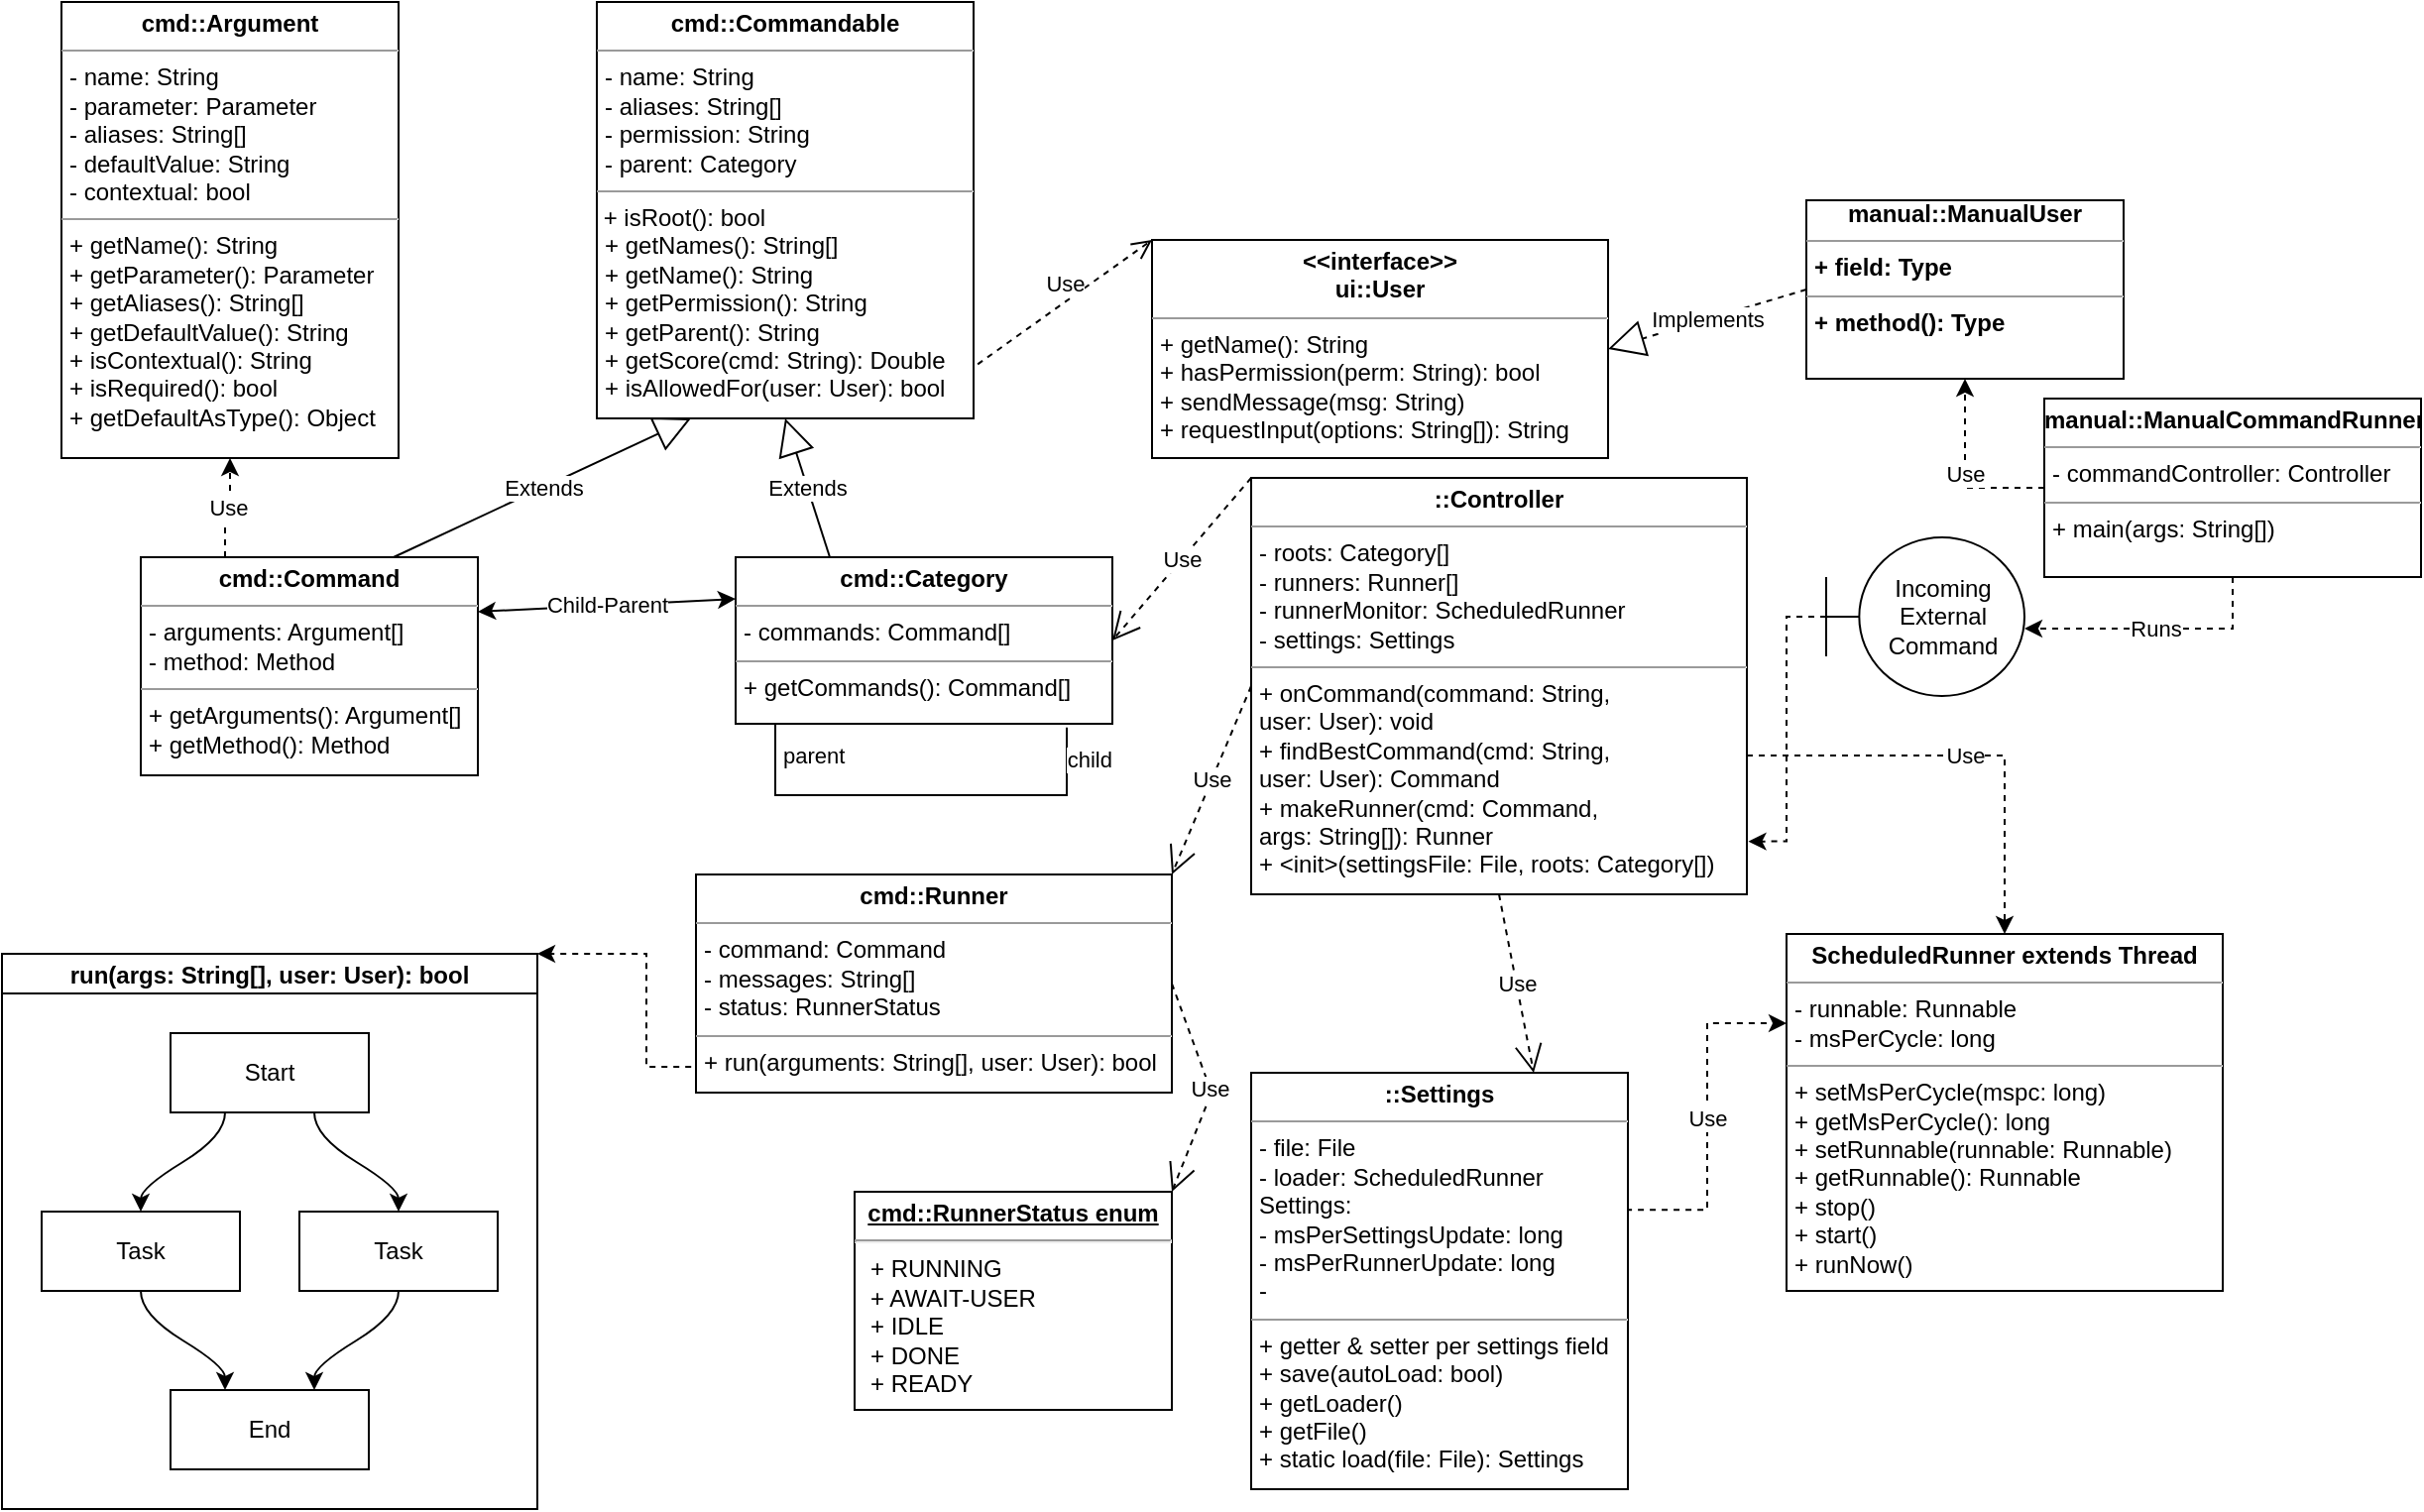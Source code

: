 <mxfile version="16.4.5" type="github">
  <diagram id="C5RBs43oDa-KdzZeNtuy" name="Page-1">
    <mxGraphModel dx="1422" dy="791" grid="1" gridSize="10" guides="1" tooltips="1" connect="1" arrows="1" fold="1" page="1" pageScale="1" pageWidth="827" pageHeight="1169" math="0" shadow="0">
      <root>
        <mxCell id="WIyWlLk6GJQsqaUBKTNV-0" />
        <mxCell id="WIyWlLk6GJQsqaUBKTNV-1" parent="WIyWlLk6GJQsqaUBKTNV-0" />
        <mxCell id="hgHn73dwUc-wctVB-FCh-53" value="&lt;p style=&quot;margin: 0px ; margin-top: 4px ; text-align: center&quot;&gt;&lt;b&gt;cmd::Commandable&lt;/b&gt;&lt;br&gt;&lt;/p&gt;&lt;hr size=&quot;1&quot;&gt;&lt;p style=&quot;margin: 0px ; margin-left: 4px&quot;&gt;- name: String&lt;br&gt;- aliases: String[]&lt;/p&gt;&lt;p style=&quot;margin: 0px ; margin-left: 4px&quot;&gt;- permission: String&lt;/p&gt;&lt;p style=&quot;margin: 0px ; margin-left: 4px&quot;&gt;- parent: Category&lt;br&gt;&lt;/p&gt;&lt;hr size=&quot;1&quot;&gt;&amp;nbsp;+ isRoot(): bool&lt;br&gt;&lt;p style=&quot;margin: 0px ; margin-left: 4px&quot;&gt;+ getNames(): String[]&lt;br&gt;+ getName(): String&lt;/p&gt;&lt;p style=&quot;margin: 0px ; margin-left: 4px&quot;&gt;+ getPermission(): String&lt;/p&gt;&lt;p style=&quot;margin: 0px ; margin-left: 4px&quot;&gt;+ getParent(): String&lt;br&gt;+ getScore(cmd: String): Double&lt;br&gt;&lt;/p&gt;&lt;p style=&quot;margin: 0px ; margin-left: 4px&quot;&gt;+ isAllowedFor(user: User): bool&lt;/p&gt;" style="verticalAlign=top;align=left;overflow=fill;fontSize=12;fontFamily=Helvetica;html=1;" parent="WIyWlLk6GJQsqaUBKTNV-1" vertex="1">
          <mxGeometry x="310" width="190" height="210" as="geometry" />
        </mxCell>
        <mxCell id="hgHn73dwUc-wctVB-FCh-59" value="&lt;p style=&quot;margin: 0px ; margin-top: 4px ; text-align: center&quot;&gt;&lt;b&gt;&amp;lt;&amp;lt;interface&amp;gt;&amp;gt;&lt;br&gt;ui::User&lt;/b&gt;&lt;/p&gt;&lt;hr size=&quot;1&quot;&gt;&lt;p style=&quot;margin: 0px ; margin-left: 4px&quot;&gt;+ getName(): String&lt;/p&gt;&lt;p style=&quot;margin: 0px ; margin-left: 4px&quot;&gt;+ hasPermission(perm: String): bool&lt;br&gt;+ sendMessage(msg: String)&lt;br&gt;+ requestInput(options: String[]): String&lt;/p&gt;" style="verticalAlign=top;align=left;overflow=fill;fontSize=12;fontFamily=Helvetica;html=1;" parent="WIyWlLk6GJQsqaUBKTNV-1" vertex="1">
          <mxGeometry x="590" y="120" width="230" height="110" as="geometry" />
        </mxCell>
        <mxCell id="hgHn73dwUc-wctVB-FCh-63" value="Use" style="edgeStyle=orthogonalEdgeStyle;rounded=0;orthogonalLoop=1;jettySize=auto;html=1;entryX=0.5;entryY=1;entryDx=0;entryDy=0;exitX=0.25;exitY=0;exitDx=0;exitDy=0;dashed=1;" parent="WIyWlLk6GJQsqaUBKTNV-1" source="hgHn73dwUc-wctVB-FCh-62" target="hgHn73dwUc-wctVB-FCh-67" edge="1">
          <mxGeometry relative="1" as="geometry">
            <mxPoint x="60" y="200" as="targetPoint" />
          </mxGeometry>
        </mxCell>
        <mxCell id="hgHn73dwUc-wctVB-FCh-62" value="&lt;p style=&quot;margin: 0px ; margin-top: 4px ; text-align: center&quot;&gt;&lt;b&gt;cmd::Command&lt;/b&gt;&lt;/p&gt;&lt;hr size=&quot;1&quot;&gt;&lt;p style=&quot;margin: 0px ; margin-left: 4px&quot;&gt;- arguments: Argument[]&lt;br&gt;- method: Method&lt;br&gt;&lt;/p&gt;&lt;hr size=&quot;1&quot;&gt;&lt;p style=&quot;margin: 0px ; margin-left: 4px&quot;&gt;+ getArguments(): Argument[]&lt;br&gt;+ getMethod(): Method&lt;/p&gt;" style="verticalAlign=top;align=left;overflow=fill;fontSize=12;fontFamily=Helvetica;html=1;" parent="WIyWlLk6GJQsqaUBKTNV-1" vertex="1">
          <mxGeometry x="80" y="280" width="170" height="110" as="geometry" />
        </mxCell>
        <mxCell id="hgHn73dwUc-wctVB-FCh-67" value="&lt;p style=&quot;margin: 0px ; margin-top: 4px ; text-align: center&quot;&gt;&lt;b&gt;cmd::Argument&lt;/b&gt;&lt;/p&gt;&lt;hr size=&quot;1&quot;&gt;&lt;p style=&quot;margin: 0px ; margin-left: 4px&quot;&gt;- name: String&lt;/p&gt;&lt;p style=&quot;margin: 0px ; margin-left: 4px&quot;&gt;- parameter: Parameter&lt;br&gt;- aliases: String[]&lt;br&gt;- defaultValue: String&lt;br&gt;- contextual: bool&lt;/p&gt;&lt;hr size=&quot;1&quot;&gt;&lt;p style=&quot;margin: 0px ; margin-left: 4px&quot;&gt;+ getName(): String&lt;br&gt;+ getParameter(): Parameter&lt;br&gt;+ getAliases(): String[]&lt;br&gt;+ getDefaultValue(): String&lt;br&gt;+ isContextual(): String&lt;br&gt;+ isRequired(): bool&lt;br&gt;+ getDefaultAsType(): Object&lt;br&gt;&lt;/p&gt;" style="verticalAlign=top;align=left;overflow=fill;fontSize=12;fontFamily=Helvetica;html=1;" parent="WIyWlLk6GJQsqaUBKTNV-1" vertex="1">
          <mxGeometry x="40" width="170" height="230" as="geometry" />
        </mxCell>
        <mxCell id="hgHn73dwUc-wctVB-FCh-71" value="&lt;p style=&quot;margin: 0px ; margin-top: 4px ; text-align: center&quot;&gt;&lt;b&gt;cmd::Category&lt;/b&gt;&lt;/p&gt;&lt;hr size=&quot;1&quot;&gt;&lt;p style=&quot;margin: 0px ; margin-left: 4px&quot;&gt;- commands: Command[]&lt;br&gt;&lt;/p&gt;&lt;hr size=&quot;1&quot;&gt;&lt;p style=&quot;margin: 0px ; margin-left: 4px&quot;&gt;+ getCommands(): Command[]&lt;/p&gt;" style="verticalAlign=top;align=left;overflow=fill;fontSize=12;fontFamily=Helvetica;html=1;" parent="WIyWlLk6GJQsqaUBKTNV-1" vertex="1">
          <mxGeometry x="380" y="280" width="190" height="84" as="geometry" />
        </mxCell>
        <mxCell id="hgHn73dwUc-wctVB-FCh-72" value="Child-Parent" style="endArrow=classic;startArrow=classic;html=1;rounded=0;exitX=1;exitY=0.25;exitDx=0;exitDy=0;entryX=0;entryY=0.25;entryDx=0;entryDy=0;" parent="WIyWlLk6GJQsqaUBKTNV-1" source="hgHn73dwUc-wctVB-FCh-62" target="hgHn73dwUc-wctVB-FCh-71" edge="1">
          <mxGeometry width="50" height="50" relative="1" as="geometry">
            <mxPoint x="310" y="370" as="sourcePoint" />
            <mxPoint x="360" y="320" as="targetPoint" />
          </mxGeometry>
        </mxCell>
        <mxCell id="hgHn73dwUc-wctVB-FCh-76" value="Use" style="html=1;verticalAlign=bottom;endArrow=open;dashed=1;endSize=8;rounded=0;entryX=0;entryY=0;entryDx=0;entryDy=0;exitX=1.011;exitY=0.87;exitDx=0;exitDy=0;exitPerimeter=0;" parent="WIyWlLk6GJQsqaUBKTNV-1" source="hgHn73dwUc-wctVB-FCh-53" target="hgHn73dwUc-wctVB-FCh-59" edge="1">
          <mxGeometry relative="1" as="geometry">
            <mxPoint x="600" y="180" as="sourcePoint" />
            <mxPoint x="520" y="180" as="targetPoint" />
          </mxGeometry>
        </mxCell>
        <mxCell id="hgHn73dwUc-wctVB-FCh-77" style="edgeStyle=orthogonalEdgeStyle;rounded=0;orthogonalLoop=1;jettySize=auto;html=1;entryX=0.75;entryY=0;entryDx=0;entryDy=0;" parent="WIyWlLk6GJQsqaUBKTNV-1" source="hgHn73dwUc-wctVB-FCh-71" target="hgHn73dwUc-wctVB-FCh-71" edge="1">
          <mxGeometry relative="1" as="geometry">
            <Array as="points">
              <mxPoint x="490" y="360" />
              <mxPoint x="490" y="360" />
            </Array>
          </mxGeometry>
        </mxCell>
        <mxCell id="hgHn73dwUc-wctVB-FCh-80" value="" style="endArrow=none;html=1;edgeStyle=orthogonalEdgeStyle;rounded=0;entryX=0.879;entryY=1.022;entryDx=0;entryDy=0;entryPerimeter=0;exitX=0.116;exitY=1;exitDx=0;exitDy=0;exitPerimeter=0;" parent="WIyWlLk6GJQsqaUBKTNV-1" source="hgHn73dwUc-wctVB-FCh-71" target="hgHn73dwUc-wctVB-FCh-71" edge="1">
          <mxGeometry relative="1" as="geometry">
            <mxPoint x="400" y="400" as="sourcePoint" />
            <mxPoint x="570" y="420" as="targetPoint" />
            <Array as="points">
              <mxPoint x="400" y="364" />
              <mxPoint x="400" y="400" />
              <mxPoint x="547" y="400" />
            </Array>
          </mxGeometry>
        </mxCell>
        <mxCell id="hgHn73dwUc-wctVB-FCh-81" value="parent" style="edgeLabel;resizable=0;html=1;align=left;verticalAlign=bottom;" parent="hgHn73dwUc-wctVB-FCh-80" connectable="0" vertex="1">
          <mxGeometry x="-1" relative="1" as="geometry">
            <mxPoint y="24" as="offset" />
          </mxGeometry>
        </mxCell>
        <mxCell id="hgHn73dwUc-wctVB-FCh-82" value="child" style="edgeLabel;resizable=0;html=1;align=right;verticalAlign=bottom;" parent="hgHn73dwUc-wctVB-FCh-80" connectable="0" vertex="1">
          <mxGeometry x="1" relative="1" as="geometry">
            <mxPoint x="23" y="24" as="offset" />
          </mxGeometry>
        </mxCell>
        <mxCell id="hgHn73dwUc-wctVB-FCh-83" value="Extends" style="endArrow=block;endSize=16;endFill=0;html=1;rounded=0;exitX=0.75;exitY=0;exitDx=0;exitDy=0;entryX=0.25;entryY=1;entryDx=0;entryDy=0;" parent="WIyWlLk6GJQsqaUBKTNV-1" source="hgHn73dwUc-wctVB-FCh-62" target="hgHn73dwUc-wctVB-FCh-53" edge="1">
          <mxGeometry width="160" relative="1" as="geometry">
            <mxPoint x="260" y="270" as="sourcePoint" />
            <mxPoint x="420" y="270" as="targetPoint" />
          </mxGeometry>
        </mxCell>
        <mxCell id="hgHn73dwUc-wctVB-FCh-84" value="Extends" style="endArrow=block;endSize=16;endFill=0;html=1;rounded=0;exitX=0.25;exitY=0;exitDx=0;exitDy=0;entryX=0.5;entryY=1;entryDx=0;entryDy=0;" parent="WIyWlLk6GJQsqaUBKTNV-1" source="hgHn73dwUc-wctVB-FCh-71" target="hgHn73dwUc-wctVB-FCh-53" edge="1">
          <mxGeometry width="160" relative="1" as="geometry">
            <mxPoint x="262.5" y="294" as="sourcePoint" />
            <mxPoint x="367.5" y="240" as="targetPoint" />
          </mxGeometry>
        </mxCell>
        <mxCell id="hgHn73dwUc-wctVB-FCh-121" value="Use" style="edgeStyle=orthogonalEdgeStyle;rounded=0;orthogonalLoop=1;jettySize=auto;html=1;entryX=0.5;entryY=0;entryDx=0;entryDy=0;dashed=1;" parent="WIyWlLk6GJQsqaUBKTNV-1" source="hgHn73dwUc-wctVB-FCh-85" target="hgHn73dwUc-wctVB-FCh-110" edge="1">
          <mxGeometry relative="1" as="geometry">
            <Array as="points">
              <mxPoint x="1020" y="380" />
            </Array>
          </mxGeometry>
        </mxCell>
        <mxCell id="hgHn73dwUc-wctVB-FCh-85" value="&lt;p style=&quot;margin: 0px ; margin-top: 4px ; text-align: center&quot;&gt;&lt;b&gt;::Controller&lt;/b&gt;&lt;/p&gt;&lt;hr size=&quot;1&quot;&gt;&lt;p style=&quot;margin: 0px ; margin-left: 4px&quot;&gt;- roots: Category[]&lt;/p&gt;&lt;p style=&quot;margin: 0px ; margin-left: 4px&quot;&gt;- runners: Runner[]&lt;/p&gt;&lt;p style=&quot;margin: 0px ; margin-left: 4px&quot;&gt;- runnerMonitor: ScheduledRunner&lt;br&gt;&lt;/p&gt;&lt;p style=&quot;margin: 0px ; margin-left: 4px&quot;&gt;- settings: Settings&lt;br&gt;&lt;/p&gt;&lt;hr size=&quot;1&quot;&gt;&lt;p style=&quot;margin: 0px ; margin-left: 4px&quot;&gt;+ onCommand(command: String,&lt;br&gt; user: User): void&lt;/p&gt;&lt;p style=&quot;margin: 0px ; margin-left: 4px&quot;&gt;+ findBestCommand(cmd: String,&lt;/p&gt;&lt;p style=&quot;margin: 0px ; margin-left: 4px&quot;&gt;user: User): Command&lt;/p&gt;&lt;p style=&quot;margin: 0px ; margin-left: 4px&quot;&gt;+ makeRunner(cmd: Command,&lt;/p&gt;&lt;p style=&quot;margin: 0px ; margin-left: 4px&quot;&gt;args: String[]): Runner&lt;br&gt;+ &amp;lt;init&amp;gt;(settingsFile: File, roots: Category[])&lt;br&gt;&lt;/p&gt;" style="verticalAlign=top;align=left;overflow=fill;fontSize=12;fontFamily=Helvetica;html=1;" parent="WIyWlLk6GJQsqaUBKTNV-1" vertex="1">
          <mxGeometry x="640" y="240" width="250" height="210" as="geometry" />
        </mxCell>
        <mxCell id="hgHn73dwUc-wctVB-FCh-87" value="run(args: String[], user: User): bool" style="swimlane;startSize=20;horizontal=1;childLayout=flowLayout;flowOrientation=north;resizable=0;interRankCellSpacing=50;containerType=tree;" parent="WIyWlLk6GJQsqaUBKTNV-1" vertex="1">
          <mxGeometry x="10" y="480" width="270" height="280" as="geometry" />
        </mxCell>
        <mxCell id="hgHn73dwUc-wctVB-FCh-88" value="Start" style="whiteSpace=wrap;html=1;" parent="hgHn73dwUc-wctVB-FCh-87" vertex="1">
          <mxGeometry x="85" y="40" width="100" height="40" as="geometry" />
        </mxCell>
        <mxCell id="hgHn73dwUc-wctVB-FCh-89" value="Task" style="whiteSpace=wrap;html=1;" parent="hgHn73dwUc-wctVB-FCh-87" vertex="1">
          <mxGeometry x="20" y="130" width="100" height="40" as="geometry" />
        </mxCell>
        <mxCell id="hgHn73dwUc-wctVB-FCh-90" value="" style="html=1;curved=1;rounded=0;noEdgeStyle=1;orthogonal=1;" parent="hgHn73dwUc-wctVB-FCh-87" source="hgHn73dwUc-wctVB-FCh-88" target="hgHn73dwUc-wctVB-FCh-89" edge="1">
          <mxGeometry relative="1" as="geometry">
            <Array as="points">
              <mxPoint x="112.5" y="92" />
              <mxPoint x="70" y="118" />
            </Array>
          </mxGeometry>
        </mxCell>
        <mxCell id="hgHn73dwUc-wctVB-FCh-91" value="Task" style="whiteSpace=wrap;html=1;" parent="hgHn73dwUc-wctVB-FCh-87" vertex="1">
          <mxGeometry x="150" y="130" width="100" height="40" as="geometry" />
        </mxCell>
        <mxCell id="hgHn73dwUc-wctVB-FCh-92" value="" style="html=1;curved=1;rounded=0;noEdgeStyle=1;orthogonal=1;" parent="hgHn73dwUc-wctVB-FCh-87" source="hgHn73dwUc-wctVB-FCh-88" target="hgHn73dwUc-wctVB-FCh-91" edge="1">
          <mxGeometry relative="1" as="geometry">
            <Array as="points">
              <mxPoint x="157.5" y="92" />
              <mxPoint x="200" y="118" />
            </Array>
          </mxGeometry>
        </mxCell>
        <mxCell id="hgHn73dwUc-wctVB-FCh-93" value="End" style="whiteSpace=wrap;html=1;" parent="hgHn73dwUc-wctVB-FCh-87" vertex="1">
          <mxGeometry x="85" y="220" width="100" height="40" as="geometry" />
        </mxCell>
        <mxCell id="hgHn73dwUc-wctVB-FCh-94" value="" style="html=1;curved=1;rounded=0;noEdgeStyle=1;orthogonal=1;" parent="hgHn73dwUc-wctVB-FCh-87" source="hgHn73dwUc-wctVB-FCh-89" target="hgHn73dwUc-wctVB-FCh-93" edge="1">
          <mxGeometry relative="1" as="geometry">
            <Array as="points">
              <mxPoint x="70" y="182" />
              <mxPoint x="112.5" y="208" />
            </Array>
          </mxGeometry>
        </mxCell>
        <mxCell id="hgHn73dwUc-wctVB-FCh-95" value="" style="html=1;curved=1;rounded=0;noEdgeStyle=1;orthogonal=1;" parent="hgHn73dwUc-wctVB-FCh-87" source="hgHn73dwUc-wctVB-FCh-91" target="hgHn73dwUc-wctVB-FCh-93" edge="1">
          <mxGeometry relative="1" as="geometry">
            <Array as="points">
              <mxPoint x="200" y="182" />
              <mxPoint x="157.5" y="208" />
            </Array>
          </mxGeometry>
        </mxCell>
        <mxCell id="hgHn73dwUc-wctVB-FCh-111" value="Use" style="edgeStyle=orthogonalEdgeStyle;rounded=0;orthogonalLoop=1;jettySize=auto;html=1;entryX=0;entryY=0.25;entryDx=0;entryDy=0;dashed=1;exitX=0.995;exitY=0.329;exitDx=0;exitDy=0;exitPerimeter=0;" parent="WIyWlLk6GJQsqaUBKTNV-1" source="hgHn73dwUc-wctVB-FCh-100" target="hgHn73dwUc-wctVB-FCh-110" edge="1">
          <mxGeometry relative="1" as="geometry" />
        </mxCell>
        <mxCell id="hgHn73dwUc-wctVB-FCh-100" value="&lt;p style=&quot;margin: 0px ; margin-top: 4px ; text-align: center&quot;&gt;&lt;b&gt;::Settings&lt;/b&gt;&lt;/p&gt;&lt;hr size=&quot;1&quot;&gt;&lt;p style=&quot;margin: 0px ; margin-left: 4px&quot;&gt;- file: File&lt;/p&gt;&lt;p style=&quot;margin: 0px ; margin-left: 4px&quot;&gt;- loader: ScheduledRunner&lt;br&gt;Settings:&lt;br&gt;- msPerSettingsUpdate: long&lt;/p&gt;&lt;p style=&quot;margin: 0px ; margin-left: 4px&quot;&gt;- msPerRunnerUpdate: long&lt;/p&gt;&lt;p style=&quot;margin: 0px ; margin-left: 4px&quot;&gt;- &lt;br&gt;&lt;/p&gt;&lt;hr size=&quot;1&quot;&gt;&lt;p style=&quot;margin: 0px ; margin-left: 4px&quot;&gt;+ getter &amp;amp; setter per settings field&lt;br&gt;+ save(autoLoad: bool)&lt;/p&gt;&lt;p style=&quot;margin: 0px ; margin-left: 4px&quot;&gt;+ getLoader()&lt;br&gt;+ getFile()&lt;br&gt;+ static load(file: File): Settings&lt;br&gt;&lt;/p&gt;" style="verticalAlign=top;align=left;overflow=fill;fontSize=12;fontFamily=Helvetica;html=1;" parent="WIyWlLk6GJQsqaUBKTNV-1" vertex="1">
          <mxGeometry x="640" y="540" width="190" height="210" as="geometry" />
        </mxCell>
        <mxCell id="hgHn73dwUc-wctVB-FCh-101" value="Use" style="endArrow=open;endSize=12;dashed=1;html=1;rounded=0;entryX=0.75;entryY=0;entryDx=0;entryDy=0;exitX=0.5;exitY=1;exitDx=0;exitDy=0;" parent="WIyWlLk6GJQsqaUBKTNV-1" source="hgHn73dwUc-wctVB-FCh-85" target="hgHn73dwUc-wctVB-FCh-100" edge="1">
          <mxGeometry width="160" relative="1" as="geometry">
            <mxPoint x="650" y="550" as="sourcePoint" />
            <mxPoint x="650" y="710" as="targetPoint" />
          </mxGeometry>
        </mxCell>
        <mxCell id="hgHn73dwUc-wctVB-FCh-102" value="Use" style="endArrow=open;endSize=12;dashed=1;html=1;rounded=0;exitX=0;exitY=0;exitDx=0;exitDy=0;entryX=1;entryY=0.5;entryDx=0;entryDy=0;" parent="WIyWlLk6GJQsqaUBKTNV-1" source="hgHn73dwUc-wctVB-FCh-85" target="hgHn73dwUc-wctVB-FCh-71" edge="1">
          <mxGeometry width="160" relative="1" as="geometry">
            <mxPoint x="640" y="440" as="sourcePoint" />
            <mxPoint x="800" y="440" as="targetPoint" />
          </mxGeometry>
        </mxCell>
        <mxCell id="hgHn73dwUc-wctVB-FCh-118" style="edgeStyle=orthogonalEdgeStyle;rounded=0;orthogonalLoop=1;jettySize=auto;html=1;dashed=1;exitX=-0.01;exitY=0.882;exitDx=0;exitDy=0;exitPerimeter=0;entryX=1;entryY=0;entryDx=0;entryDy=0;" parent="WIyWlLk6GJQsqaUBKTNV-1" source="hgHn73dwUc-wctVB-FCh-104" target="hgHn73dwUc-wctVB-FCh-87" edge="1">
          <mxGeometry relative="1" as="geometry">
            <Array as="points">
              <mxPoint x="335" y="537" />
              <mxPoint x="335" y="480" />
            </Array>
          </mxGeometry>
        </mxCell>
        <mxCell id="hgHn73dwUc-wctVB-FCh-104" value="&lt;p style=&quot;margin: 0px ; margin-top: 4px ; text-align: center&quot;&gt;&lt;b&gt;cmd::Runner&lt;/b&gt;&lt;/p&gt;&lt;hr size=&quot;1&quot;&gt;&lt;p style=&quot;margin: 0px ; margin-left: 4px&quot;&gt;- command: Command&lt;/p&gt;&lt;p style=&quot;margin: 0px ; margin-left: 4px&quot;&gt;- messages: String[]&lt;/p&gt;&lt;p style=&quot;margin: 0px ; margin-left: 4px&quot;&gt;- status: RunnerStatus&lt;br&gt;&lt;/p&gt;&lt;hr size=&quot;1&quot;&gt;&lt;p style=&quot;margin: 0px ; margin-left: 4px&quot;&gt;+ run(arguments: String[], user: User): bool&lt;br&gt;&lt;/p&gt;" style="verticalAlign=top;align=left;overflow=fill;fontSize=12;fontFamily=Helvetica;html=1;" parent="WIyWlLk6GJQsqaUBKTNV-1" vertex="1">
          <mxGeometry x="360" y="440" width="240" height="110" as="geometry" />
        </mxCell>
        <mxCell id="hgHn73dwUc-wctVB-FCh-105" value="Use" style="endArrow=open;endSize=12;dashed=1;html=1;rounded=0;exitX=0;exitY=0.5;exitDx=0;exitDy=0;entryX=1;entryY=0;entryDx=0;entryDy=0;" parent="WIyWlLk6GJQsqaUBKTNV-1" source="hgHn73dwUc-wctVB-FCh-85" target="hgHn73dwUc-wctVB-FCh-104" edge="1">
          <mxGeometry width="160" relative="1" as="geometry">
            <mxPoint x="660" y="460" as="sourcePoint" />
            <mxPoint x="580" y="339" as="targetPoint" />
          </mxGeometry>
        </mxCell>
        <mxCell id="hgHn73dwUc-wctVB-FCh-106" value="&lt;p style=&quot;margin: 0px ; margin-top: 4px ; text-align: center ; text-decoration: underline&quot;&gt;&lt;b&gt;cmd::RunnerStatus enum&lt;/b&gt;&lt;br&gt;&lt;/p&gt;&lt;hr&gt;&lt;p style=&quot;margin: 0px ; margin-left: 8px&quot;&gt;+ RUNNING&lt;br&gt;+ AWAIT-USER&lt;/p&gt;&lt;p style=&quot;margin: 0px ; margin-left: 8px&quot;&gt;+ IDLE&lt;/p&gt;&lt;p style=&quot;margin: 0px ; margin-left: 8px&quot;&gt;+ DONE&lt;/p&gt;&lt;p style=&quot;margin: 0px ; margin-left: 8px&quot;&gt;+ READY&lt;br&gt;&lt;/p&gt;" style="verticalAlign=top;align=left;overflow=fill;fontSize=12;fontFamily=Helvetica;html=1;" parent="WIyWlLk6GJQsqaUBKTNV-1" vertex="1">
          <mxGeometry x="440" y="600" width="160" height="110" as="geometry" />
        </mxCell>
        <mxCell id="hgHn73dwUc-wctVB-FCh-107" value="Use" style="endArrow=open;endSize=12;dashed=1;html=1;rounded=0;entryX=1;entryY=0;entryDx=0;entryDy=0;exitX=1;exitY=0.5;exitDx=0;exitDy=0;" parent="WIyWlLk6GJQsqaUBKTNV-1" source="hgHn73dwUc-wctVB-FCh-104" target="hgHn73dwUc-wctVB-FCh-106" edge="1">
          <mxGeometry width="160" relative="1" as="geometry">
            <mxPoint x="620" y="540" as="sourcePoint" />
            <mxPoint x="610" y="450" as="targetPoint" />
            <Array as="points">
              <mxPoint x="620" y="550" />
            </Array>
          </mxGeometry>
        </mxCell>
        <mxCell id="hgHn73dwUc-wctVB-FCh-109" style="edgeStyle=orthogonalEdgeStyle;rounded=0;orthogonalLoop=1;jettySize=auto;html=1;dashed=1;entryX=1.003;entryY=0.873;entryDx=0;entryDy=0;entryPerimeter=0;" parent="WIyWlLk6GJQsqaUBKTNV-1" source="hgHn73dwUc-wctVB-FCh-108" target="hgHn73dwUc-wctVB-FCh-85" edge="1">
          <mxGeometry relative="1" as="geometry" />
        </mxCell>
        <mxCell id="hgHn73dwUc-wctVB-FCh-108" value="Incoming External Command" style="shape=umlBoundary;whiteSpace=wrap;html=1;" parent="WIyWlLk6GJQsqaUBKTNV-1" vertex="1">
          <mxGeometry x="930" y="270" width="100" height="80" as="geometry" />
        </mxCell>
        <mxCell id="hgHn73dwUc-wctVB-FCh-110" value="&lt;p style=&quot;margin: 0px ; margin-top: 4px ; text-align: center&quot;&gt;&lt;b&gt;ScheduledRunner extends Thread&lt;br&gt;&lt;/b&gt;&lt;/p&gt;&lt;hr size=&quot;1&quot;&gt;&lt;p style=&quot;margin: 0px ; margin-left: 4px&quot;&gt;- runnable: Runnable&lt;/p&gt;&lt;p style=&quot;margin: 0px ; margin-left: 4px&quot;&gt;- msPerCycle: long&lt;br&gt;&lt;/p&gt;&lt;hr size=&quot;1&quot;&gt;&lt;p style=&quot;margin: 0px ; margin-left: 4px&quot;&gt;+ setMsPerCycle(mspc: long)&lt;br&gt;+ getMsPerCycle(): long&lt;br&gt;+ setRunnable(runnable: Runnable)&lt;/p&gt;&lt;p style=&quot;margin: 0px ; margin-left: 4px&quot;&gt;+ getRunnable(): Runnable&lt;/p&gt;&lt;p style=&quot;margin: 0px ; margin-left: 4px&quot;&gt;+ stop()&lt;/p&gt;&lt;p style=&quot;margin: 0px ; margin-left: 4px&quot;&gt;+ start()&lt;br&gt;+ runNow()&lt;br&gt;&lt;/p&gt;" style="verticalAlign=top;align=left;overflow=fill;fontSize=12;fontFamily=Helvetica;html=1;" parent="WIyWlLk6GJQsqaUBKTNV-1" vertex="1">
          <mxGeometry x="910" y="470" width="220" height="180" as="geometry" />
        </mxCell>
        <mxCell id="hgHn73dwUc-wctVB-FCh-117" value="Runs" style="edgeStyle=orthogonalEdgeStyle;rounded=0;orthogonalLoop=1;jettySize=auto;html=1;dashed=1;entryX=1;entryY=0.575;entryDx=0;entryDy=0;entryPerimeter=0;exitX=0.5;exitY=1;exitDx=0;exitDy=0;" parent="WIyWlLk6GJQsqaUBKTNV-1" source="hgHn73dwUc-wctVB-FCh-116" target="hgHn73dwUc-wctVB-FCh-108" edge="1">
          <mxGeometry relative="1" as="geometry">
            <mxPoint x="1020" y="310" as="targetPoint" />
          </mxGeometry>
        </mxCell>
        <mxCell id="hgHn73dwUc-wctVB-FCh-125" value="Use" style="edgeStyle=orthogonalEdgeStyle;rounded=0;orthogonalLoop=1;jettySize=auto;html=1;entryX=0.5;entryY=1;entryDx=0;entryDy=0;dashed=1;exitX=0;exitY=0.5;exitDx=0;exitDy=0;" parent="WIyWlLk6GJQsqaUBKTNV-1" source="hgHn73dwUc-wctVB-FCh-116" target="hgHn73dwUc-wctVB-FCh-122" edge="1">
          <mxGeometry relative="1" as="geometry" />
        </mxCell>
        <mxCell id="hgHn73dwUc-wctVB-FCh-116" value="&lt;p style=&quot;margin: 0px ; margin-top: 4px ; text-align: center&quot;&gt;&lt;b&gt;manual::ManualCommandRunner&lt;/b&gt;&lt;/p&gt;&lt;hr size=&quot;1&quot;&gt;&lt;p style=&quot;margin: 0px ; margin-left: 4px&quot;&gt;- commandController: Controller&lt;/p&gt;&lt;hr size=&quot;1&quot;&gt;&lt;p style=&quot;margin: 0px ; margin-left: 4px&quot;&gt;+ main(args: String[])&lt;br&gt;&lt;/p&gt;" style="verticalAlign=top;align=left;overflow=fill;fontSize=12;fontFamily=Helvetica;html=1;" parent="WIyWlLk6GJQsqaUBKTNV-1" vertex="1">
          <mxGeometry x="1040" y="200" width="190" height="90" as="geometry" />
        </mxCell>
        <mxCell id="hgHn73dwUc-wctVB-FCh-122" value="&lt;div align=&quot;center&quot;&gt;&lt;b&gt;manual::ManualUser&lt;/b&gt;&lt;br&gt;&lt;/div&gt;&lt;hr size=&quot;1&quot;&gt;&lt;p style=&quot;margin: 0px ; margin-left: 4px&quot;&gt;&lt;b&gt;+ field: Type&lt;/b&gt;&lt;/p&gt;&lt;hr size=&quot;1&quot;&gt;&lt;p style=&quot;margin: 0px ; margin-left: 4px&quot;&gt;&lt;b&gt;+ method(): Type&lt;/b&gt;&lt;/p&gt;" style="verticalAlign=top;align=left;overflow=fill;fontSize=12;fontFamily=Helvetica;html=1;" parent="WIyWlLk6GJQsqaUBKTNV-1" vertex="1">
          <mxGeometry x="920" y="100" width="160" height="90" as="geometry" />
        </mxCell>
        <mxCell id="hgHn73dwUc-wctVB-FCh-123" value="Implements" style="endArrow=block;endSize=16;endFill=0;html=1;rounded=0;dashed=1;exitX=0;exitY=0.5;exitDx=0;exitDy=0;entryX=1;entryY=0.5;entryDx=0;entryDy=0;" parent="WIyWlLk6GJQsqaUBKTNV-1" source="hgHn73dwUc-wctVB-FCh-122" target="hgHn73dwUc-wctVB-FCh-59" edge="1">
          <mxGeometry width="160" relative="1" as="geometry">
            <mxPoint x="740" y="80" as="sourcePoint" />
            <mxPoint x="900" y="80" as="targetPoint" />
          </mxGeometry>
        </mxCell>
      </root>
    </mxGraphModel>
  </diagram>
</mxfile>
